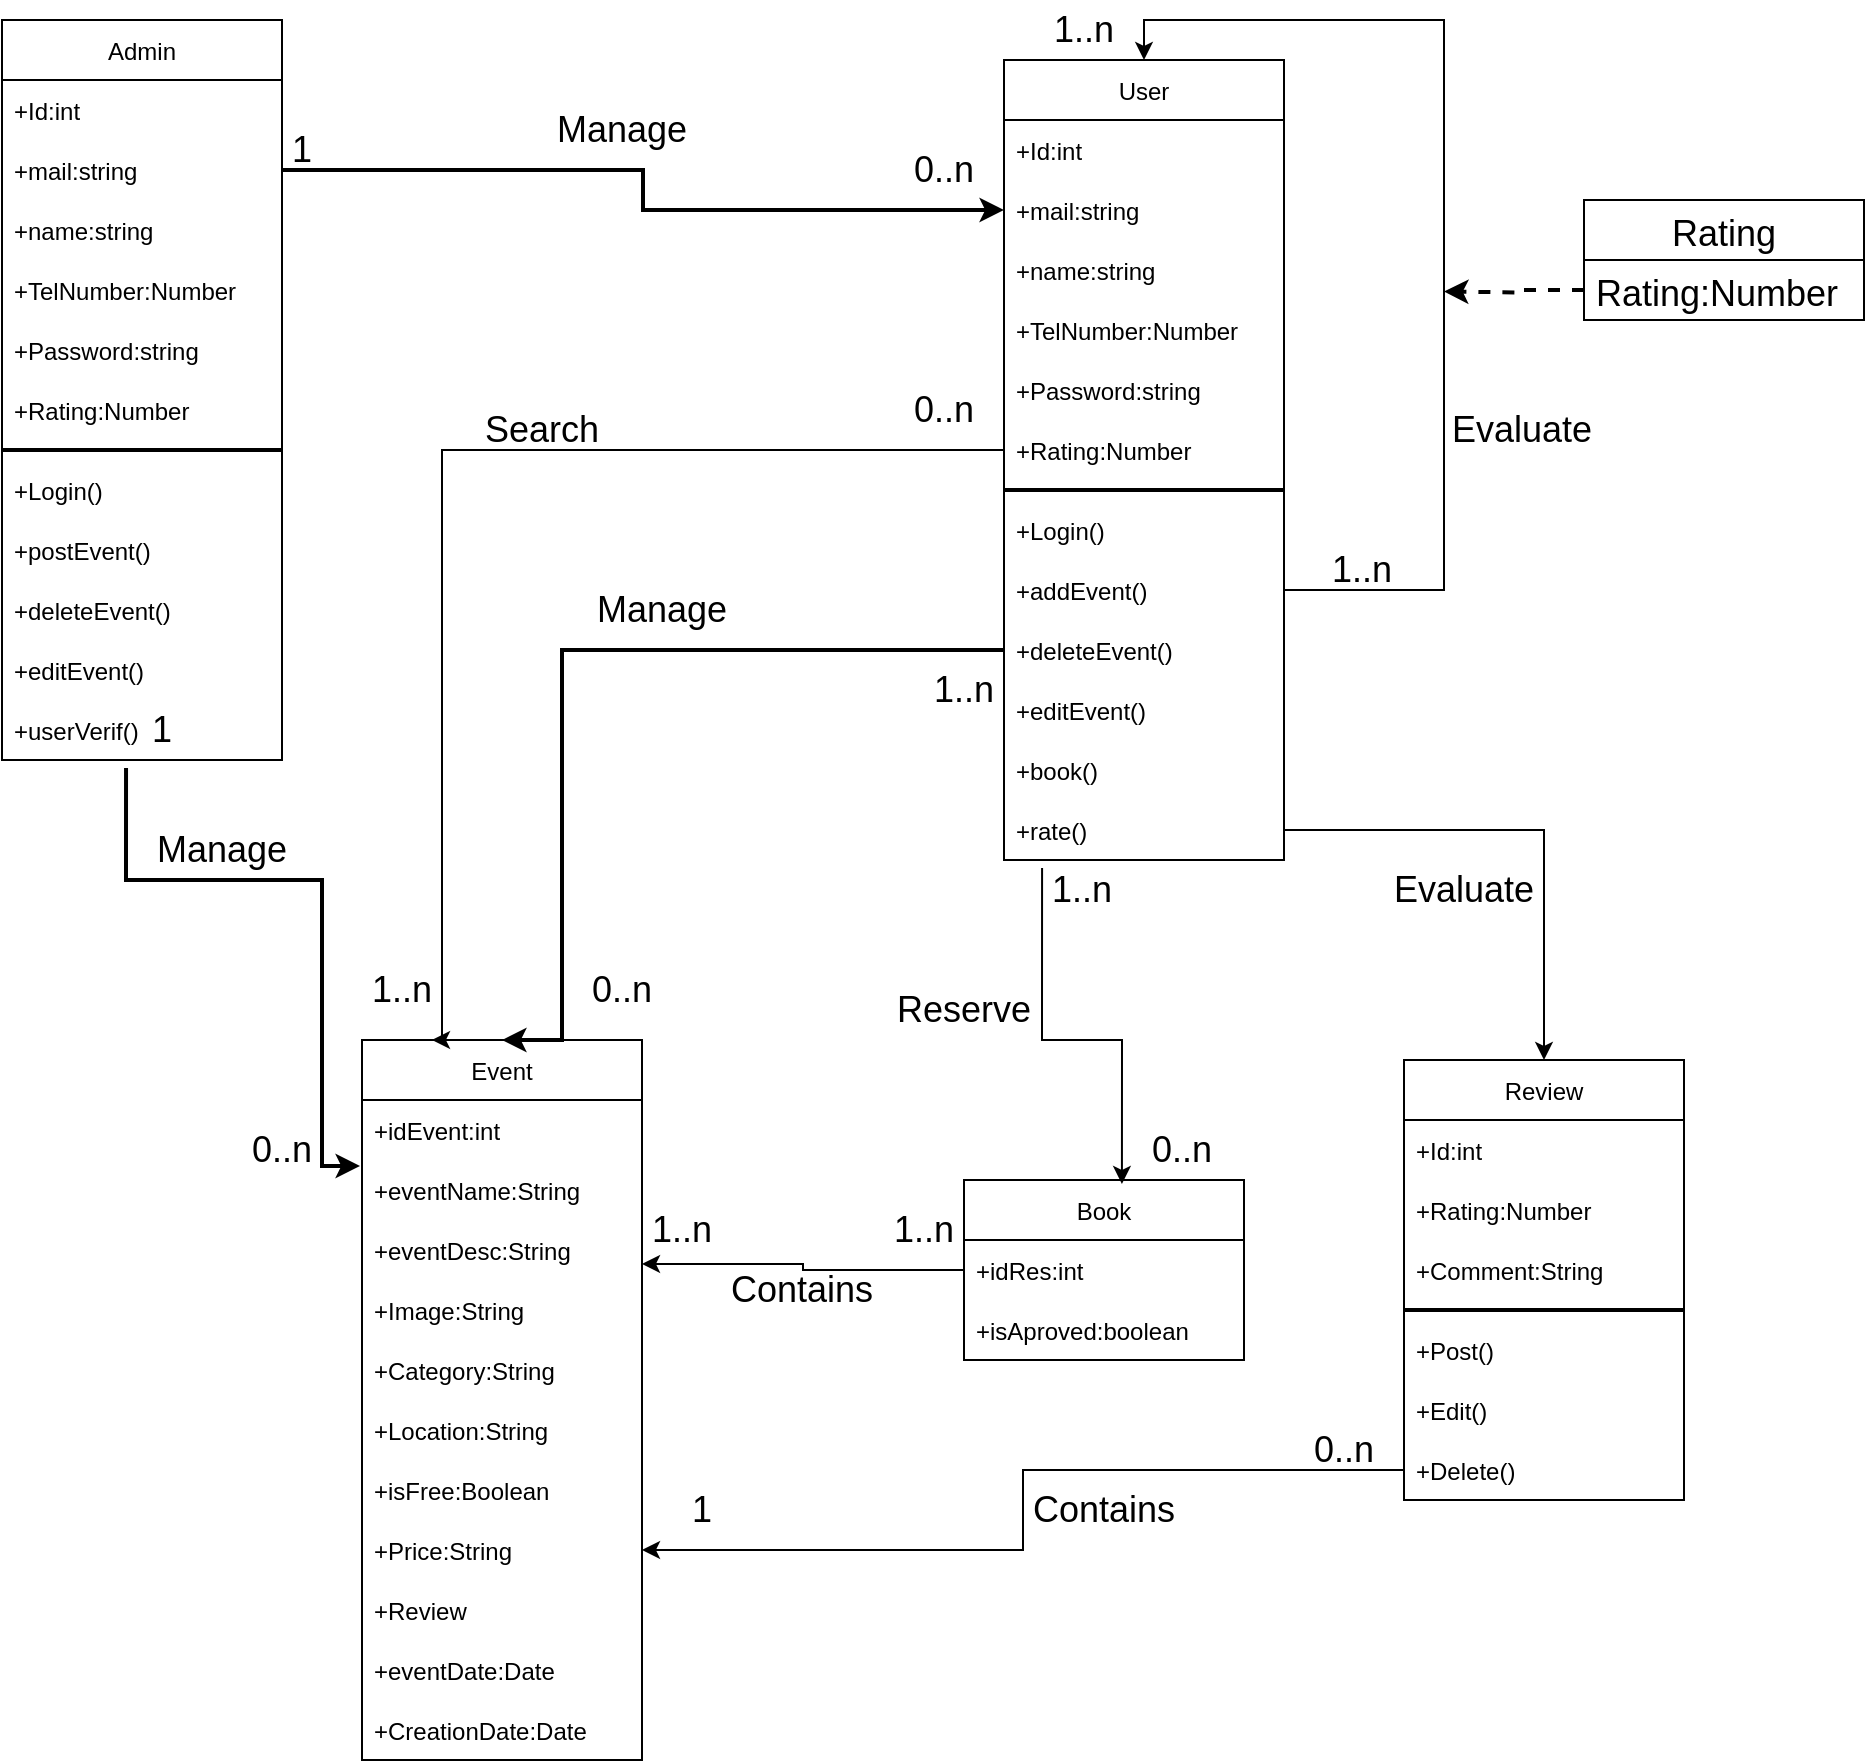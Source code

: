 <mxfile version="15.5.0" type="github">
  <diagram id="R2lEEEUBdFMjLlhIrx00" name="Page-1">
    <mxGraphModel dx="1181" dy="690" grid="1" gridSize="10" guides="1" tooltips="1" connect="1" arrows="1" fold="1" page="1" pageScale="1" pageWidth="850" pageHeight="1100" math="0" shadow="0" extFonts="Permanent Marker^https://fonts.googleapis.com/css?family=Permanent+Marker">
      <root>
        <mxCell id="0" />
        <mxCell id="1" parent="0" />
        <mxCell id="o4KRChbn16GOn_B5udHL-1" value="User" style="swimlane;fontStyle=0;childLayout=stackLayout;horizontal=1;startSize=30;horizontalStack=0;resizeParent=1;resizeParentMax=0;resizeLast=0;collapsible=1;marginBottom=0;hachureGap=4;pointerEvents=0;" parent="1" vertex="1">
          <mxGeometry x="531" y="40" width="140" height="400" as="geometry" />
        </mxCell>
        <mxCell id="o4KRChbn16GOn_B5udHL-2" value="+Id:int " style="text;strokeColor=none;fillColor=none;align=left;verticalAlign=middle;spacingLeft=4;spacingRight=4;overflow=hidden;points=[[0,0.5],[1,0.5]];portConstraint=eastwest;rotatable=0;" parent="o4KRChbn16GOn_B5udHL-1" vertex="1">
          <mxGeometry y="30" width="140" height="30" as="geometry" />
        </mxCell>
        <mxCell id="o4KRChbn16GOn_B5udHL-3" value="+mail:string" style="text;strokeColor=none;fillColor=none;align=left;verticalAlign=middle;spacingLeft=4;spacingRight=4;overflow=hidden;points=[[0,0.5],[1,0.5]];portConstraint=eastwest;rotatable=0;" parent="o4KRChbn16GOn_B5udHL-1" vertex="1">
          <mxGeometry y="60" width="140" height="30" as="geometry" />
        </mxCell>
        <mxCell id="o4KRChbn16GOn_B5udHL-4" value="+name:string" style="text;strokeColor=none;fillColor=none;align=left;verticalAlign=middle;spacingLeft=4;spacingRight=4;overflow=hidden;points=[[0,0.5],[1,0.5]];portConstraint=eastwest;rotatable=0;" parent="o4KRChbn16GOn_B5udHL-1" vertex="1">
          <mxGeometry y="90" width="140" height="30" as="geometry" />
        </mxCell>
        <mxCell id="o4KRChbn16GOn_B5udHL-6" value="+TelNumber:Number" style="text;strokeColor=none;fillColor=none;align=left;verticalAlign=middle;spacingLeft=4;spacingRight=4;overflow=hidden;points=[[0,0.5],[1,0.5]];portConstraint=eastwest;rotatable=0;hachureGap=4;pointerEvents=0;" parent="o4KRChbn16GOn_B5udHL-1" vertex="1">
          <mxGeometry y="120" width="140" height="30" as="geometry" />
        </mxCell>
        <mxCell id="o4KRChbn16GOn_B5udHL-7" value="+Password:string" style="text;strokeColor=none;fillColor=none;align=left;verticalAlign=middle;spacingLeft=4;spacingRight=4;overflow=hidden;points=[[0,0.5],[1,0.5]];portConstraint=eastwest;rotatable=0;hachureGap=4;pointerEvents=0;" parent="o4KRChbn16GOn_B5udHL-1" vertex="1">
          <mxGeometry y="150" width="140" height="30" as="geometry" />
        </mxCell>
        <mxCell id="o4KRChbn16GOn_B5udHL-17" value="+Rating:Number" style="text;strokeColor=none;fillColor=none;align=left;verticalAlign=middle;spacingLeft=4;spacingRight=4;overflow=hidden;points=[[0,0.5],[1,0.5]];portConstraint=eastwest;rotatable=0;hachureGap=4;pointerEvents=0;" parent="o4KRChbn16GOn_B5udHL-1" vertex="1">
          <mxGeometry y="180" width="140" height="30" as="geometry" />
        </mxCell>
        <mxCell id="o4KRChbn16GOn_B5udHL-12" value="" style="line;strokeWidth=2;html=1;hachureGap=4;pointerEvents=0;" parent="o4KRChbn16GOn_B5udHL-1" vertex="1">
          <mxGeometry y="210" width="140" height="10" as="geometry" />
        </mxCell>
        <mxCell id="o4KRChbn16GOn_B5udHL-5" value="+Login()" style="text;strokeColor=none;fillColor=none;align=left;verticalAlign=middle;spacingLeft=4;spacingRight=4;overflow=hidden;points=[[0,0.5],[1,0.5]];portConstraint=eastwest;rotatable=0;hachureGap=4;pointerEvents=0;labelBorderColor=none;" parent="o4KRChbn16GOn_B5udHL-1" vertex="1">
          <mxGeometry y="220" width="140" height="30" as="geometry" />
        </mxCell>
        <mxCell id="o4KRChbn16GOn_B5udHL-8" value="+addEvent()" style="text;strokeColor=none;fillColor=none;align=left;verticalAlign=middle;spacingLeft=4;spacingRight=4;overflow=hidden;points=[[0,0.5],[1,0.5]];portConstraint=eastwest;rotatable=0;hachureGap=4;pointerEvents=0;" parent="o4KRChbn16GOn_B5udHL-1" vertex="1">
          <mxGeometry y="250" width="140" height="30" as="geometry" />
        </mxCell>
        <mxCell id="o4KRChbn16GOn_B5udHL-13" value="+deleteEvent()" style="text;strokeColor=none;fillColor=none;align=left;verticalAlign=middle;spacingLeft=4;spacingRight=4;overflow=hidden;points=[[0,0.5],[1,0.5]];portConstraint=eastwest;rotatable=0;hachureGap=4;pointerEvents=0;" parent="o4KRChbn16GOn_B5udHL-1" vertex="1">
          <mxGeometry y="280" width="140" height="30" as="geometry" />
        </mxCell>
        <mxCell id="o4KRChbn16GOn_B5udHL-16" value="+editEvent()" style="text;strokeColor=none;fillColor=none;align=left;verticalAlign=middle;spacingLeft=4;spacingRight=4;overflow=hidden;points=[[0,0.5],[1,0.5]];portConstraint=eastwest;rotatable=0;hachureGap=4;pointerEvents=0;" parent="o4KRChbn16GOn_B5udHL-1" vertex="1">
          <mxGeometry y="310" width="140" height="30" as="geometry" />
        </mxCell>
        <mxCell id="o4KRChbn16GOn_B5udHL-15" value="+book()" style="text;strokeColor=none;fillColor=none;align=left;verticalAlign=middle;spacingLeft=4;spacingRight=4;overflow=hidden;points=[[0,0.5],[1,0.5]];portConstraint=eastwest;rotatable=0;hachureGap=4;pointerEvents=0;" parent="o4KRChbn16GOn_B5udHL-1" vertex="1">
          <mxGeometry y="340" width="140" height="30" as="geometry" />
        </mxCell>
        <mxCell id="o4KRChbn16GOn_B5udHL-14" value="+rate()" style="text;strokeColor=none;fillColor=none;align=left;verticalAlign=middle;spacingLeft=4;spacingRight=4;overflow=hidden;points=[[0,0.5],[1,0.5]];portConstraint=eastwest;rotatable=0;hachureGap=4;pointerEvents=0;" parent="o4KRChbn16GOn_B5udHL-1" vertex="1">
          <mxGeometry y="370" width="140" height="30" as="geometry" />
        </mxCell>
        <mxCell id="XhbfvF3PlBah4aEJmy0v-29" style="edgeStyle=orthogonalEdgeStyle;rounded=0;orthogonalLoop=1;jettySize=auto;html=1;exitX=1;exitY=0.5;exitDx=0;exitDy=0;fontSize=18;entryX=0.5;entryY=0;entryDx=0;entryDy=0;" edge="1" parent="o4KRChbn16GOn_B5udHL-1" source="o4KRChbn16GOn_B5udHL-8" target="o4KRChbn16GOn_B5udHL-1">
          <mxGeometry relative="1" as="geometry">
            <mxPoint x="280.0" y="-30" as="targetPoint" />
            <Array as="points">
              <mxPoint x="220" y="265" />
              <mxPoint x="220" y="-20" />
              <mxPoint x="70" y="-20" />
            </Array>
          </mxGeometry>
        </mxCell>
        <mxCell id="o4KRChbn16GOn_B5udHL-18" value="Book" style="swimlane;fontStyle=0;childLayout=stackLayout;horizontal=1;startSize=30;horizontalStack=0;resizeParent=1;resizeParentMax=0;resizeLast=0;collapsible=1;marginBottom=0;hachureGap=4;pointerEvents=0;strokeColor=default;" parent="1" vertex="1">
          <mxGeometry x="511" y="600" width="140" height="90" as="geometry" />
        </mxCell>
        <mxCell id="o4KRChbn16GOn_B5udHL-19" value="+idRes:int" style="text;strokeColor=none;fillColor=none;align=left;verticalAlign=middle;spacingLeft=4;spacingRight=4;overflow=hidden;points=[[0,0.5],[1,0.5]];portConstraint=eastwest;rotatable=0;" parent="o4KRChbn16GOn_B5udHL-18" vertex="1">
          <mxGeometry y="30" width="140" height="30" as="geometry" />
        </mxCell>
        <mxCell id="o4KRChbn16GOn_B5udHL-20" value="+isAproved:boolean" style="text;strokeColor=none;fillColor=none;align=left;verticalAlign=middle;spacingLeft=4;spacingRight=4;overflow=hidden;points=[[0,0.5],[1,0.5]];portConstraint=eastwest;rotatable=0;" parent="o4KRChbn16GOn_B5udHL-18" vertex="1">
          <mxGeometry y="60" width="140" height="30" as="geometry" />
        </mxCell>
        <mxCell id="o4KRChbn16GOn_B5udHL-35" value="Admin" style="swimlane;fontStyle=0;childLayout=stackLayout;horizontal=1;startSize=30;horizontalStack=0;resizeParent=1;resizeParentMax=0;resizeLast=0;collapsible=1;marginBottom=0;hachureGap=4;pointerEvents=0;" parent="1" vertex="1">
          <mxGeometry x="30" y="20" width="140" height="370" as="geometry" />
        </mxCell>
        <mxCell id="o4KRChbn16GOn_B5udHL-36" value="+Id:int " style="text;strokeColor=none;fillColor=none;align=left;verticalAlign=middle;spacingLeft=4;spacingRight=4;overflow=hidden;points=[[0,0.5],[1,0.5]];portConstraint=eastwest;rotatable=0;" parent="o4KRChbn16GOn_B5udHL-35" vertex="1">
          <mxGeometry y="30" width="140" height="30" as="geometry" />
        </mxCell>
        <mxCell id="o4KRChbn16GOn_B5udHL-37" value="+mail:string" style="text;strokeColor=none;fillColor=none;align=left;verticalAlign=middle;spacingLeft=4;spacingRight=4;overflow=hidden;points=[[0,0.5],[1,0.5]];portConstraint=eastwest;rotatable=0;" parent="o4KRChbn16GOn_B5udHL-35" vertex="1">
          <mxGeometry y="60" width="140" height="30" as="geometry" />
        </mxCell>
        <mxCell id="o4KRChbn16GOn_B5udHL-38" value="+name:string" style="text;strokeColor=none;fillColor=none;align=left;verticalAlign=middle;spacingLeft=4;spacingRight=4;overflow=hidden;points=[[0,0.5],[1,0.5]];portConstraint=eastwest;rotatable=0;" parent="o4KRChbn16GOn_B5udHL-35" vertex="1">
          <mxGeometry y="90" width="140" height="30" as="geometry" />
        </mxCell>
        <mxCell id="o4KRChbn16GOn_B5udHL-39" value="+TelNumber:Number" style="text;strokeColor=none;fillColor=none;align=left;verticalAlign=middle;spacingLeft=4;spacingRight=4;overflow=hidden;points=[[0,0.5],[1,0.5]];portConstraint=eastwest;rotatable=0;hachureGap=4;pointerEvents=0;" parent="o4KRChbn16GOn_B5udHL-35" vertex="1">
          <mxGeometry y="120" width="140" height="30" as="geometry" />
        </mxCell>
        <mxCell id="o4KRChbn16GOn_B5udHL-40" value="+Password:string" style="text;strokeColor=none;fillColor=none;align=left;verticalAlign=middle;spacingLeft=4;spacingRight=4;overflow=hidden;points=[[0,0.5],[1,0.5]];portConstraint=eastwest;rotatable=0;hachureGap=4;pointerEvents=0;" parent="o4KRChbn16GOn_B5udHL-35" vertex="1">
          <mxGeometry y="150" width="140" height="30" as="geometry" />
        </mxCell>
        <mxCell id="o4KRChbn16GOn_B5udHL-42" value="+Rating:Number" style="text;strokeColor=none;fillColor=none;align=left;verticalAlign=middle;spacingLeft=4;spacingRight=4;overflow=hidden;points=[[0,0.5],[1,0.5]];portConstraint=eastwest;rotatable=0;hachureGap=4;pointerEvents=0;" parent="o4KRChbn16GOn_B5udHL-35" vertex="1">
          <mxGeometry y="180" width="140" height="30" as="geometry" />
        </mxCell>
        <mxCell id="o4KRChbn16GOn_B5udHL-43" value="" style="line;strokeWidth=2;html=1;hachureGap=4;pointerEvents=0;" parent="o4KRChbn16GOn_B5udHL-35" vertex="1">
          <mxGeometry y="210" width="140" height="10" as="geometry" />
        </mxCell>
        <mxCell id="o4KRChbn16GOn_B5udHL-44" value="+Login()" style="text;strokeColor=none;fillColor=none;align=left;verticalAlign=middle;spacingLeft=4;spacingRight=4;overflow=hidden;points=[[0,0.5],[1,0.5]];portConstraint=eastwest;rotatable=0;hachureGap=4;pointerEvents=0;labelBorderColor=none;" parent="o4KRChbn16GOn_B5udHL-35" vertex="1">
          <mxGeometry y="220" width="140" height="30" as="geometry" />
        </mxCell>
        <mxCell id="o4KRChbn16GOn_B5udHL-45" value="+postEvent()" style="text;strokeColor=none;fillColor=none;align=left;verticalAlign=middle;spacingLeft=4;spacingRight=4;overflow=hidden;points=[[0,0.5],[1,0.5]];portConstraint=eastwest;rotatable=0;hachureGap=4;pointerEvents=0;" parent="o4KRChbn16GOn_B5udHL-35" vertex="1">
          <mxGeometry y="250" width="140" height="30" as="geometry" />
        </mxCell>
        <mxCell id="o4KRChbn16GOn_B5udHL-46" value="+deleteEvent()" style="text;strokeColor=none;fillColor=none;align=left;verticalAlign=middle;spacingLeft=4;spacingRight=4;overflow=hidden;points=[[0,0.5],[1,0.5]];portConstraint=eastwest;rotatable=0;hachureGap=4;pointerEvents=0;" parent="o4KRChbn16GOn_B5udHL-35" vertex="1">
          <mxGeometry y="280" width="140" height="30" as="geometry" />
        </mxCell>
        <mxCell id="XhbfvF3PlBah4aEJmy0v-53" value="+editEvent()" style="text;strokeColor=none;fillColor=none;align=left;verticalAlign=middle;spacingLeft=4;spacingRight=4;overflow=hidden;points=[[0,0.5],[1,0.5]];portConstraint=eastwest;rotatable=0;hachureGap=4;pointerEvents=0;" vertex="1" parent="o4KRChbn16GOn_B5udHL-35">
          <mxGeometry y="310" width="140" height="30" as="geometry" />
        </mxCell>
        <mxCell id="o4KRChbn16GOn_B5udHL-48" value="+userVerif()" style="text;strokeColor=none;fillColor=none;align=left;verticalAlign=middle;spacingLeft=4;spacingRight=4;overflow=hidden;points=[[0,0.5],[1,0.5]];portConstraint=eastwest;rotatable=0;hachureGap=4;pointerEvents=0;" parent="o4KRChbn16GOn_B5udHL-35" vertex="1">
          <mxGeometry y="340" width="140" height="30" as="geometry" />
        </mxCell>
        <mxCell id="o4KRChbn16GOn_B5udHL-50" value="Event" style="swimlane;fontStyle=0;childLayout=stackLayout;horizontal=1;startSize=30;horizontalStack=0;resizeParent=1;resizeParentMax=0;resizeLast=0;collapsible=1;marginBottom=0;hachureGap=4;pointerEvents=0;strokeColor=default;" parent="1" vertex="1">
          <mxGeometry x="210" y="530" width="140" height="360" as="geometry" />
        </mxCell>
        <mxCell id="o4KRChbn16GOn_B5udHL-51" value="+idEvent:int" style="text;strokeColor=none;fillColor=none;align=left;verticalAlign=middle;spacingLeft=4;spacingRight=4;overflow=hidden;points=[[0,0.5],[1,0.5]];portConstraint=eastwest;rotatable=0;" parent="o4KRChbn16GOn_B5udHL-50" vertex="1">
          <mxGeometry y="30" width="140" height="30" as="geometry" />
        </mxCell>
        <mxCell id="o4KRChbn16GOn_B5udHL-52" value="+eventName:String" style="text;strokeColor=none;fillColor=none;align=left;verticalAlign=middle;spacingLeft=4;spacingRight=4;overflow=hidden;points=[[0,0.5],[1,0.5]];portConstraint=eastwest;rotatable=0;" parent="o4KRChbn16GOn_B5udHL-50" vertex="1">
          <mxGeometry y="60" width="140" height="30" as="geometry" />
        </mxCell>
        <mxCell id="o4KRChbn16GOn_B5udHL-53" value="+eventDesc:String" style="text;strokeColor=none;fillColor=none;align=left;verticalAlign=middle;spacingLeft=4;spacingRight=4;overflow=hidden;points=[[0,0.5],[1,0.5]];portConstraint=eastwest;rotatable=0;" parent="o4KRChbn16GOn_B5udHL-50" vertex="1">
          <mxGeometry y="90" width="140" height="30" as="geometry" />
        </mxCell>
        <mxCell id="o4KRChbn16GOn_B5udHL-54" value="+Image:String" style="text;strokeColor=none;fillColor=none;align=left;verticalAlign=middle;spacingLeft=4;spacingRight=4;overflow=hidden;points=[[0,0.5],[1,0.5]];portConstraint=eastwest;rotatable=0;hachureGap=4;pointerEvents=0;" parent="o4KRChbn16GOn_B5udHL-50" vertex="1">
          <mxGeometry y="120" width="140" height="30" as="geometry" />
        </mxCell>
        <mxCell id="o4KRChbn16GOn_B5udHL-55" value="+Category:String" style="text;strokeColor=none;fillColor=none;align=left;verticalAlign=middle;spacingLeft=4;spacingRight=4;overflow=hidden;points=[[0,0.5],[1,0.5]];portConstraint=eastwest;rotatable=0;hachureGap=4;pointerEvents=0;" parent="o4KRChbn16GOn_B5udHL-50" vertex="1">
          <mxGeometry y="150" width="140" height="30" as="geometry" />
        </mxCell>
        <mxCell id="o4KRChbn16GOn_B5udHL-60" value="+Location:String" style="text;strokeColor=none;fillColor=none;align=left;verticalAlign=middle;spacingLeft=4;spacingRight=4;overflow=hidden;points=[[0,0.5],[1,0.5]];portConstraint=eastwest;rotatable=0;hachureGap=4;pointerEvents=0;" parent="o4KRChbn16GOn_B5udHL-50" vertex="1">
          <mxGeometry y="180" width="140" height="30" as="geometry" />
        </mxCell>
        <mxCell id="o4KRChbn16GOn_B5udHL-56" value="+isFree:Boolean" style="text;strokeColor=none;fillColor=none;align=left;verticalAlign=middle;spacingLeft=4;spacingRight=4;overflow=hidden;points=[[0,0.5],[1,0.5]];portConstraint=eastwest;rotatable=0;hachureGap=4;pointerEvents=0;" parent="o4KRChbn16GOn_B5udHL-50" vertex="1">
          <mxGeometry y="210" width="140" height="30" as="geometry" />
        </mxCell>
        <mxCell id="o4KRChbn16GOn_B5udHL-57" value="+Price:String" style="text;strokeColor=none;fillColor=none;align=left;verticalAlign=middle;spacingLeft=4;spacingRight=4;overflow=hidden;points=[[0,0.5],[1,0.5]];portConstraint=eastwest;rotatable=0;hachureGap=4;pointerEvents=0;" parent="o4KRChbn16GOn_B5udHL-50" vertex="1">
          <mxGeometry y="240" width="140" height="30" as="geometry" />
        </mxCell>
        <mxCell id="XhbfvF3PlBah4aEJmy0v-17" value="+Review" style="text;strokeColor=none;fillColor=none;align=left;verticalAlign=middle;spacingLeft=4;spacingRight=4;overflow=hidden;points=[[0,0.5],[1,0.5]];portConstraint=eastwest;rotatable=0;" vertex="1" parent="o4KRChbn16GOn_B5udHL-50">
          <mxGeometry y="270" width="140" height="30" as="geometry" />
        </mxCell>
        <mxCell id="o4KRChbn16GOn_B5udHL-58" value="+eventDate:Date" style="text;strokeColor=none;fillColor=none;align=left;verticalAlign=middle;spacingLeft=4;spacingRight=4;overflow=hidden;points=[[0,0.5],[1,0.5]];portConstraint=eastwest;rotatable=0;hachureGap=4;pointerEvents=0;" parent="o4KRChbn16GOn_B5udHL-50" vertex="1">
          <mxGeometry y="300" width="140" height="30" as="geometry" />
        </mxCell>
        <mxCell id="o4KRChbn16GOn_B5udHL-59" value="+CreationDate:Date" style="text;strokeColor=none;fillColor=none;align=left;verticalAlign=middle;spacingLeft=4;spacingRight=4;overflow=hidden;points=[[0,0.5],[1,0.5]];portConstraint=eastwest;rotatable=0;hachureGap=4;pointerEvents=0;" parent="o4KRChbn16GOn_B5udHL-50" vertex="1">
          <mxGeometry y="330" width="140" height="30" as="geometry" />
        </mxCell>
        <mxCell id="XhbfvF3PlBah4aEJmy0v-3" value="Review" style="swimlane;fontStyle=0;childLayout=stackLayout;horizontal=1;startSize=30;horizontalStack=0;resizeParent=1;resizeParentMax=0;resizeLast=0;collapsible=1;marginBottom=0;" vertex="1" parent="1">
          <mxGeometry x="731" y="540" width="140" height="220" as="geometry" />
        </mxCell>
        <mxCell id="XhbfvF3PlBah4aEJmy0v-4" value="+Id:int" style="text;strokeColor=none;fillColor=none;align=left;verticalAlign=middle;spacingLeft=4;spacingRight=4;overflow=hidden;points=[[0,0.5],[1,0.5]];portConstraint=eastwest;rotatable=0;" vertex="1" parent="XhbfvF3PlBah4aEJmy0v-3">
          <mxGeometry y="30" width="140" height="30" as="geometry" />
        </mxCell>
        <mxCell id="XhbfvF3PlBah4aEJmy0v-5" value="+Rating:Number" style="text;strokeColor=none;fillColor=none;align=left;verticalAlign=middle;spacingLeft=4;spacingRight=4;overflow=hidden;points=[[0,0.5],[1,0.5]];portConstraint=eastwest;rotatable=0;" vertex="1" parent="XhbfvF3PlBah4aEJmy0v-3">
          <mxGeometry y="60" width="140" height="30" as="geometry" />
        </mxCell>
        <mxCell id="XhbfvF3PlBah4aEJmy0v-6" value="+Comment:String" style="text;strokeColor=none;fillColor=none;align=left;verticalAlign=middle;spacingLeft=4;spacingRight=4;overflow=hidden;points=[[0,0.5],[1,0.5]];portConstraint=eastwest;rotatable=0;" vertex="1" parent="XhbfvF3PlBah4aEJmy0v-3">
          <mxGeometry y="90" width="140" height="30" as="geometry" />
        </mxCell>
        <mxCell id="XhbfvF3PlBah4aEJmy0v-7" value="" style="line;strokeWidth=2;html=1;" vertex="1" parent="XhbfvF3PlBah4aEJmy0v-3">
          <mxGeometry y="120" width="140" height="10" as="geometry" />
        </mxCell>
        <mxCell id="XhbfvF3PlBah4aEJmy0v-9" value="+Post()" style="text;strokeColor=none;fillColor=none;align=left;verticalAlign=middle;spacingLeft=4;spacingRight=4;overflow=hidden;points=[[0,0.5],[1,0.5]];portConstraint=eastwest;rotatable=0;" vertex="1" parent="XhbfvF3PlBah4aEJmy0v-3">
          <mxGeometry y="130" width="140" height="30" as="geometry" />
        </mxCell>
        <mxCell id="XhbfvF3PlBah4aEJmy0v-10" value="+Edit()" style="text;strokeColor=none;fillColor=none;align=left;verticalAlign=middle;spacingLeft=4;spacingRight=4;overflow=hidden;points=[[0,0.5],[1,0.5]];portConstraint=eastwest;rotatable=0;" vertex="1" parent="XhbfvF3PlBah4aEJmy0v-3">
          <mxGeometry y="160" width="140" height="30" as="geometry" />
        </mxCell>
        <mxCell id="XhbfvF3PlBah4aEJmy0v-8" value="+Delete()" style="text;strokeColor=none;fillColor=none;align=left;verticalAlign=middle;spacingLeft=4;spacingRight=4;overflow=hidden;points=[[0,0.5],[1,0.5]];portConstraint=eastwest;rotatable=0;" vertex="1" parent="XhbfvF3PlBah4aEJmy0v-3">
          <mxGeometry y="190" width="140" height="30" as="geometry" />
        </mxCell>
        <mxCell id="XhbfvF3PlBah4aEJmy0v-11" style="edgeStyle=orthogonalEdgeStyle;rounded=0;orthogonalLoop=1;jettySize=auto;html=1;entryX=-0.007;entryY=0.1;entryDx=0;entryDy=0;entryPerimeter=0;exitX=0.443;exitY=1.133;exitDx=0;exitDy=0;exitPerimeter=0;strokeWidth=2;" edge="1" parent="1" source="o4KRChbn16GOn_B5udHL-48" target="o4KRChbn16GOn_B5udHL-52">
          <mxGeometry relative="1" as="geometry">
            <Array as="points">
              <mxPoint x="92" y="450" />
              <mxPoint x="190" y="450" />
              <mxPoint x="190" y="593" />
            </Array>
          </mxGeometry>
        </mxCell>
        <mxCell id="XhbfvF3PlBah4aEJmy0v-12" style="edgeStyle=orthogonalEdgeStyle;rounded=0;orthogonalLoop=1;jettySize=auto;html=1;entryX=0.564;entryY=0.022;entryDx=0;entryDy=0;entryPerimeter=0;exitX=0.136;exitY=1.133;exitDx=0;exitDy=0;exitPerimeter=0;" edge="1" parent="1" source="o4KRChbn16GOn_B5udHL-14" target="o4KRChbn16GOn_B5udHL-18">
          <mxGeometry relative="1" as="geometry">
            <mxPoint x="561" y="460" as="sourcePoint" />
            <Array as="points">
              <mxPoint x="550" y="530" />
              <mxPoint x="590" y="530" />
            </Array>
          </mxGeometry>
        </mxCell>
        <mxCell id="XhbfvF3PlBah4aEJmy0v-13" style="edgeStyle=orthogonalEdgeStyle;rounded=0;orthogonalLoop=1;jettySize=auto;html=1;" edge="1" parent="1" source="o4KRChbn16GOn_B5udHL-14" target="XhbfvF3PlBah4aEJmy0v-3">
          <mxGeometry relative="1" as="geometry" />
        </mxCell>
        <mxCell id="XhbfvF3PlBah4aEJmy0v-14" style="edgeStyle=orthogonalEdgeStyle;rounded=0;orthogonalLoop=1;jettySize=auto;html=1;entryX=1;entryY=0.5;entryDx=0;entryDy=0;" edge="1" parent="1" source="XhbfvF3PlBah4aEJmy0v-8" target="o4KRChbn16GOn_B5udHL-57">
          <mxGeometry relative="1" as="geometry" />
        </mxCell>
        <mxCell id="XhbfvF3PlBah4aEJmy0v-15" style="edgeStyle=orthogonalEdgeStyle;rounded=0;orthogonalLoop=1;jettySize=auto;html=1;entryX=1;entryY=0.733;entryDx=0;entryDy=0;entryPerimeter=0;" edge="1" parent="1" source="o4KRChbn16GOn_B5udHL-19" target="o4KRChbn16GOn_B5udHL-53">
          <mxGeometry relative="1" as="geometry" />
        </mxCell>
        <mxCell id="XhbfvF3PlBah4aEJmy0v-16" style="edgeStyle=orthogonalEdgeStyle;rounded=0;orthogonalLoop=1;jettySize=auto;html=1;exitX=1;exitY=0.5;exitDx=0;exitDy=0;entryX=0;entryY=0.5;entryDx=0;entryDy=0;strokeWidth=2;" edge="1" parent="1" source="o4KRChbn16GOn_B5udHL-37" target="o4KRChbn16GOn_B5udHL-3">
          <mxGeometry relative="1" as="geometry" />
        </mxCell>
        <mxCell id="XhbfvF3PlBah4aEJmy0v-18" style="edgeStyle=orthogonalEdgeStyle;rounded=0;orthogonalLoop=1;jettySize=auto;html=1;exitX=0;exitY=0.5;exitDx=0;exitDy=0;entryX=0.5;entryY=0;entryDx=0;entryDy=0;strokeWidth=2;" edge="1" parent="1" source="o4KRChbn16GOn_B5udHL-13" target="o4KRChbn16GOn_B5udHL-50">
          <mxGeometry relative="1" as="geometry">
            <Array as="points">
              <mxPoint x="310" y="335" />
              <mxPoint x="310" y="530" />
            </Array>
          </mxGeometry>
        </mxCell>
        <mxCell id="XhbfvF3PlBah4aEJmy0v-19" value="&lt;font style=&quot;font-size: 18px&quot;&gt;1..n&lt;/font&gt;" style="text;html=1;strokeColor=none;fillColor=none;align=center;verticalAlign=middle;whiteSpace=wrap;rounded=0;" vertex="1" parent="1">
          <mxGeometry x="491" y="340" width="40" height="30" as="geometry" />
        </mxCell>
        <mxCell id="XhbfvF3PlBah4aEJmy0v-20" value="0..n" style="text;html=1;strokeColor=none;fillColor=none;align=center;verticalAlign=middle;whiteSpace=wrap;rounded=0;fontSize=18;" vertex="1" parent="1">
          <mxGeometry x="310" y="490" width="60" height="30" as="geometry" />
        </mxCell>
        <mxCell id="XhbfvF3PlBah4aEJmy0v-21" value="0..n" style="text;html=1;strokeColor=none;fillColor=none;align=center;verticalAlign=middle;whiteSpace=wrap;rounded=0;fontSize=18;" vertex="1" parent="1">
          <mxGeometry x="140" y="570" width="60" height="30" as="geometry" />
        </mxCell>
        <mxCell id="XhbfvF3PlBah4aEJmy0v-22" value="&lt;font style=&quot;font-size: 18px&quot;&gt;1&lt;/font&gt;" style="text;html=1;strokeColor=none;fillColor=none;align=center;verticalAlign=middle;whiteSpace=wrap;rounded=0;" vertex="1" parent="1">
          <mxGeometry x="90" y="360" width="40" height="30" as="geometry" />
        </mxCell>
        <mxCell id="XhbfvF3PlBah4aEJmy0v-23" value="&lt;font style=&quot;font-size: 18px&quot;&gt;1&lt;/font&gt;" style="text;html=1;strokeColor=none;fillColor=none;align=center;verticalAlign=middle;whiteSpace=wrap;rounded=0;" vertex="1" parent="1">
          <mxGeometry x="160" y="70" width="40" height="30" as="geometry" />
        </mxCell>
        <mxCell id="XhbfvF3PlBah4aEJmy0v-24" value="0..n" style="text;html=1;strokeColor=none;fillColor=none;align=center;verticalAlign=middle;whiteSpace=wrap;rounded=0;fontSize=18;" vertex="1" parent="1">
          <mxGeometry x="471" y="80" width="60" height="30" as="geometry" />
        </mxCell>
        <mxCell id="XhbfvF3PlBah4aEJmy0v-25" value="&lt;font style=&quot;font-size: 18px&quot;&gt;1&lt;/font&gt;" style="text;html=1;strokeColor=none;fillColor=none;align=center;verticalAlign=middle;whiteSpace=wrap;rounded=0;" vertex="1" parent="1">
          <mxGeometry x="360" y="750" width="40" height="30" as="geometry" />
        </mxCell>
        <mxCell id="XhbfvF3PlBah4aEJmy0v-28" value="0..n" style="text;html=1;strokeColor=none;fillColor=none;align=center;verticalAlign=middle;whiteSpace=wrap;rounded=0;fontSize=18;" vertex="1" parent="1">
          <mxGeometry x="671" y="720" width="60" height="30" as="geometry" />
        </mxCell>
        <mxCell id="XhbfvF3PlBah4aEJmy0v-30" value="Rating" style="swimlane;fontStyle=0;childLayout=stackLayout;horizontal=1;startSize=30;horizontalStack=0;resizeParent=1;resizeParentMax=0;resizeLast=0;collapsible=1;marginBottom=0;fontSize=18;" vertex="1" parent="1">
          <mxGeometry x="821" y="110" width="140" height="60" as="geometry" />
        </mxCell>
        <mxCell id="XhbfvF3PlBah4aEJmy0v-31" value="Rating:Number" style="text;strokeColor=none;fillColor=none;align=left;verticalAlign=middle;spacingLeft=4;spacingRight=4;overflow=hidden;points=[[0,0.5],[1,0.5]];portConstraint=eastwest;rotatable=0;fontSize=18;" vertex="1" parent="XhbfvF3PlBah4aEJmy0v-30">
          <mxGeometry y="30" width="140" height="30" as="geometry" />
        </mxCell>
        <mxCell id="XhbfvF3PlBah4aEJmy0v-34" style="edgeStyle=orthogonalEdgeStyle;rounded=0;orthogonalLoop=1;jettySize=auto;html=1;exitX=0;exitY=0.5;exitDx=0;exitDy=0;fontSize=18;dashed=1;strokeWidth=2;" edge="1" parent="1" source="XhbfvF3PlBah4aEJmy0v-31">
          <mxGeometry relative="1" as="geometry">
            <mxPoint x="751.0" y="155.714" as="targetPoint" />
          </mxGeometry>
        </mxCell>
        <mxCell id="XhbfvF3PlBah4aEJmy0v-35" style="edgeStyle=orthogonalEdgeStyle;rounded=0;orthogonalLoop=1;jettySize=auto;html=1;entryX=0.25;entryY=0;entryDx=0;entryDy=0;fontSize=18;strokeWidth=1;" edge="1" parent="1" source="o4KRChbn16GOn_B5udHL-17" target="o4KRChbn16GOn_B5udHL-50">
          <mxGeometry relative="1" as="geometry">
            <Array as="points">
              <mxPoint x="250" y="235" />
              <mxPoint x="250" y="530" />
            </Array>
          </mxGeometry>
        </mxCell>
        <mxCell id="XhbfvF3PlBah4aEJmy0v-36" value="0..n" style="text;html=1;strokeColor=none;fillColor=none;align=center;verticalAlign=middle;whiteSpace=wrap;rounded=0;fontSize=18;" vertex="1" parent="1">
          <mxGeometry x="471" y="200" width="60" height="30" as="geometry" />
        </mxCell>
        <mxCell id="XhbfvF3PlBah4aEJmy0v-37" value="1..n" style="text;html=1;strokeColor=none;fillColor=none;align=center;verticalAlign=middle;whiteSpace=wrap;rounded=0;fontSize=18;" vertex="1" parent="1">
          <mxGeometry x="200" y="490" width="60" height="30" as="geometry" />
        </mxCell>
        <mxCell id="XhbfvF3PlBah4aEJmy0v-38" value="&lt;font style=&quot;font-size: 18px&quot;&gt;1..n&lt;/font&gt;" style="text;html=1;strokeColor=none;fillColor=none;align=center;verticalAlign=middle;whiteSpace=wrap;rounded=0;" vertex="1" parent="1">
          <mxGeometry x="550" y="440" width="40" height="30" as="geometry" />
        </mxCell>
        <mxCell id="XhbfvF3PlBah4aEJmy0v-39" value="&lt;font style=&quot;font-size: 18px&quot;&gt;0..n&lt;/font&gt;" style="text;html=1;strokeColor=none;fillColor=none;align=center;verticalAlign=middle;whiteSpace=wrap;rounded=0;" vertex="1" parent="1">
          <mxGeometry x="600" y="570" width="40" height="30" as="geometry" />
        </mxCell>
        <mxCell id="XhbfvF3PlBah4aEJmy0v-40" value="&lt;font style=&quot;font-size: 18px&quot;&gt;1..n&lt;/font&gt;" style="text;html=1;strokeColor=none;fillColor=none;align=center;verticalAlign=middle;whiteSpace=wrap;rounded=0;" vertex="1" parent="1">
          <mxGeometry x="471" y="610" width="40" height="30" as="geometry" />
        </mxCell>
        <mxCell id="XhbfvF3PlBah4aEJmy0v-41" value="&lt;font style=&quot;font-size: 18px&quot;&gt;1..n&lt;/font&gt;" style="text;html=1;strokeColor=none;fillColor=none;align=center;verticalAlign=middle;whiteSpace=wrap;rounded=0;" vertex="1" parent="1">
          <mxGeometry x="350" y="610" width="40" height="30" as="geometry" />
        </mxCell>
        <mxCell id="XhbfvF3PlBah4aEJmy0v-42" value="Manage" style="text;html=1;strokeColor=none;fillColor=none;align=center;verticalAlign=middle;whiteSpace=wrap;rounded=0;fontSize=18;" vertex="1" parent="1">
          <mxGeometry x="310" y="60" width="60" height="30" as="geometry" />
        </mxCell>
        <mxCell id="XhbfvF3PlBah4aEJmy0v-43" value="Manage" style="text;html=1;strokeColor=none;fillColor=none;align=center;verticalAlign=middle;whiteSpace=wrap;rounded=0;fontSize=18;" vertex="1" parent="1">
          <mxGeometry x="330" y="300" width="60" height="30" as="geometry" />
        </mxCell>
        <mxCell id="XhbfvF3PlBah4aEJmy0v-44" value="Manage" style="text;html=1;strokeColor=none;fillColor=none;align=center;verticalAlign=middle;whiteSpace=wrap;rounded=0;fontSize=18;" vertex="1" parent="1">
          <mxGeometry x="110" y="420" width="60" height="30" as="geometry" />
        </mxCell>
        <mxCell id="XhbfvF3PlBah4aEJmy0v-45" value="Evaluate" style="text;html=1;strokeColor=none;fillColor=none;align=center;verticalAlign=middle;whiteSpace=wrap;rounded=0;fontSize=18;" vertex="1" parent="1">
          <mxGeometry x="731" y="440" width="60" height="30" as="geometry" />
        </mxCell>
        <mxCell id="XhbfvF3PlBah4aEJmy0v-46" value="Reserve" style="text;html=1;strokeColor=none;fillColor=none;align=center;verticalAlign=middle;whiteSpace=wrap;rounded=0;fontSize=18;" vertex="1" parent="1">
          <mxGeometry x="481" y="500" width="60" height="30" as="geometry" />
        </mxCell>
        <mxCell id="XhbfvF3PlBah4aEJmy0v-47" value="Search" style="text;html=1;strokeColor=none;fillColor=none;align=center;verticalAlign=middle;whiteSpace=wrap;rounded=0;fontSize=18;" vertex="1" parent="1">
          <mxGeometry x="270" y="210" width="60" height="30" as="geometry" />
        </mxCell>
        <mxCell id="XhbfvF3PlBah4aEJmy0v-48" value="Contains" style="text;html=1;strokeColor=none;fillColor=none;align=center;verticalAlign=middle;whiteSpace=wrap;rounded=0;fontSize=18;" vertex="1" parent="1">
          <mxGeometry x="400" y="640" width="60" height="30" as="geometry" />
        </mxCell>
        <mxCell id="XhbfvF3PlBah4aEJmy0v-49" value="Contains" style="text;html=1;strokeColor=none;fillColor=none;align=center;verticalAlign=middle;whiteSpace=wrap;rounded=0;fontSize=18;" vertex="1" parent="1">
          <mxGeometry x="551" y="750" width="60" height="30" as="geometry" />
        </mxCell>
        <mxCell id="XhbfvF3PlBah4aEJmy0v-50" value="Evaluate" style="text;html=1;strokeColor=none;fillColor=none;align=center;verticalAlign=middle;whiteSpace=wrap;rounded=0;fontSize=18;" vertex="1" parent="1">
          <mxGeometry x="760" y="210" width="60" height="30" as="geometry" />
        </mxCell>
        <mxCell id="XhbfvF3PlBah4aEJmy0v-51" value="&lt;font style=&quot;font-size: 18px&quot;&gt;1..n&lt;/font&gt;" style="text;html=1;strokeColor=none;fillColor=none;align=center;verticalAlign=middle;whiteSpace=wrap;rounded=0;" vertex="1" parent="1">
          <mxGeometry x="690" y="280" width="40" height="30" as="geometry" />
        </mxCell>
        <mxCell id="XhbfvF3PlBah4aEJmy0v-52" value="&lt;font style=&quot;font-size: 18px&quot;&gt;1..n&lt;/font&gt;" style="text;html=1;strokeColor=none;fillColor=none;align=center;verticalAlign=middle;whiteSpace=wrap;rounded=0;" vertex="1" parent="1">
          <mxGeometry x="551" y="10" width="40" height="30" as="geometry" />
        </mxCell>
      </root>
    </mxGraphModel>
  </diagram>
</mxfile>
